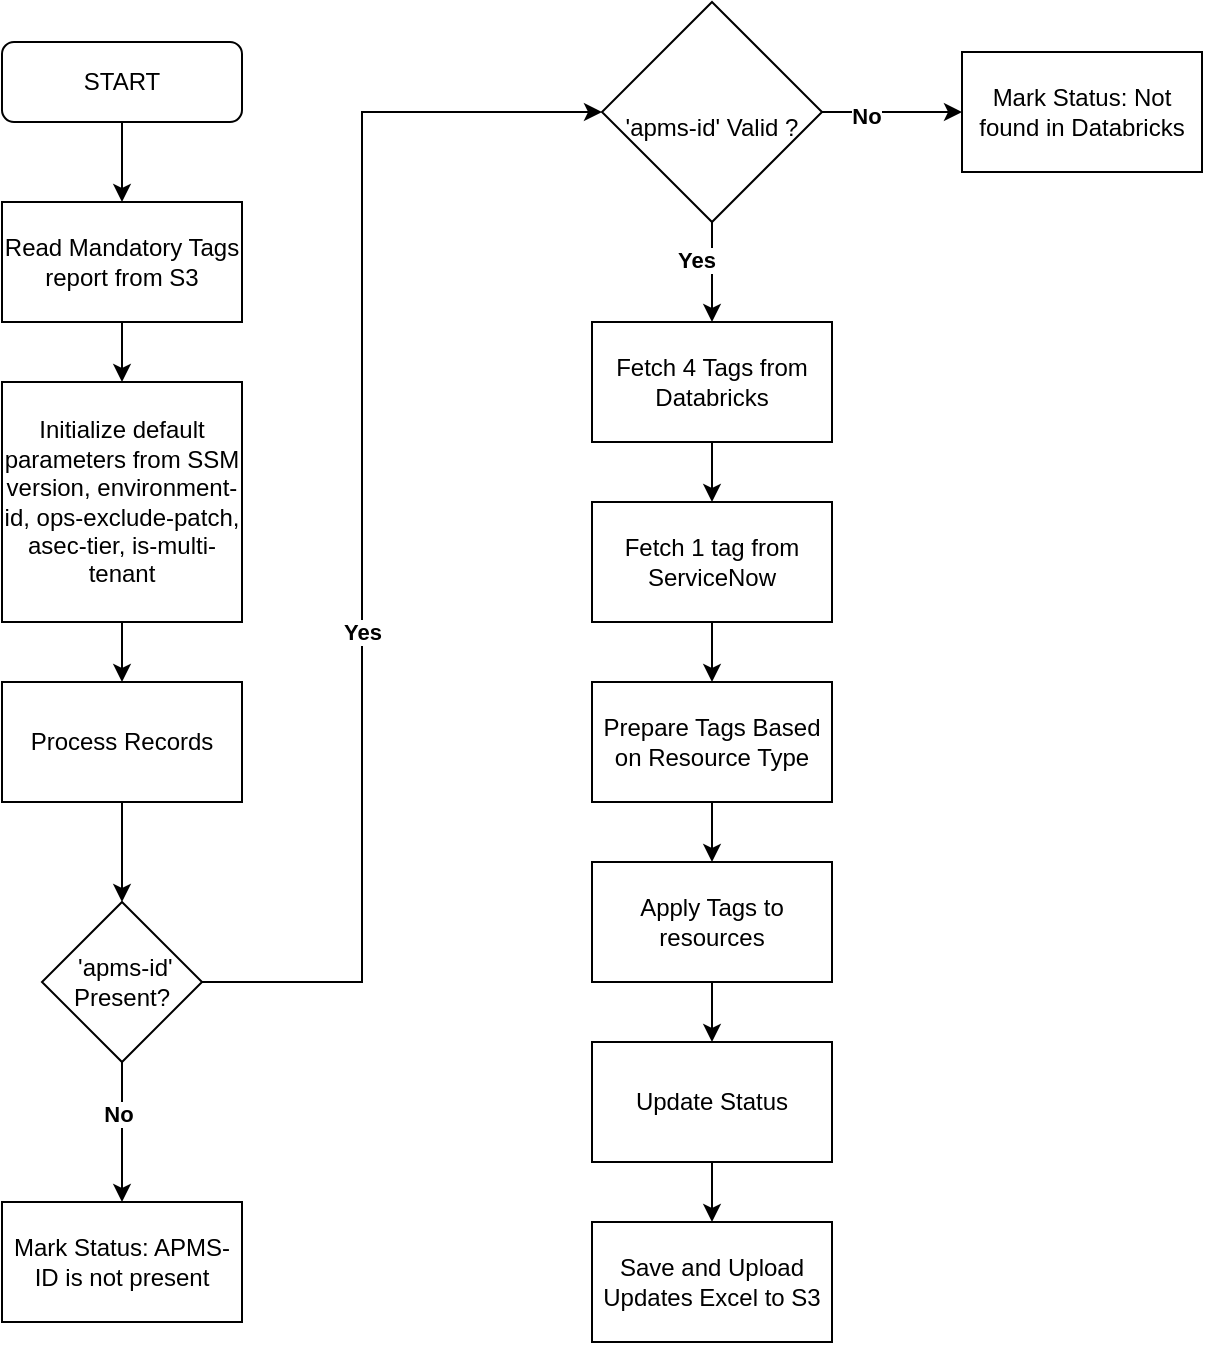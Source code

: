 <mxfile version="22.1.7" type="github">
  <diagram id="C5RBs43oDa-KdzZeNtuy" name="Page-1">
    <mxGraphModel dx="780" dy="450" grid="1" gridSize="10" guides="1" tooltips="1" connect="1" arrows="1" fold="1" page="1" pageScale="1" pageWidth="827" pageHeight="1169" math="0" shadow="0">
      <root>
        <mxCell id="WIyWlLk6GJQsqaUBKTNV-0" />
        <mxCell id="WIyWlLk6GJQsqaUBKTNV-1" parent="WIyWlLk6GJQsqaUBKTNV-0" />
        <mxCell id="WIyWlLk6GJQsqaUBKTNV-3" value="START" style="rounded=1;whiteSpace=wrap;html=1;fontSize=12;glass=0;strokeWidth=1;shadow=0;" parent="WIyWlLk6GJQsqaUBKTNV-1" vertex="1">
          <mxGeometry x="160" y="30" width="120" height="40" as="geometry" />
        </mxCell>
        <mxCell id="vS0Cv95S3XLEK29BiT8i-2" value="" style="endArrow=classic;html=1;rounded=0;exitX=0.5;exitY=1;exitDx=0;exitDy=0;entryX=0.5;entryY=0;entryDx=0;entryDy=0;" parent="WIyWlLk6GJQsqaUBKTNV-1" source="vS0Cv95S3XLEK29BiT8i-0" target="vS0Cv95S3XLEK29BiT8i-5" edge="1">
          <mxGeometry width="50" height="50" relative="1" as="geometry">
            <mxPoint x="220" y="130" as="sourcePoint" />
            <mxPoint x="220" y="180" as="targetPoint" />
          </mxGeometry>
        </mxCell>
        <mxCell id="vS0Cv95S3XLEK29BiT8i-52" value="" style="edgeStyle=orthogonalEdgeStyle;rounded=0;orthogonalLoop=1;jettySize=auto;html=1;" parent="WIyWlLk6GJQsqaUBKTNV-1" source="vS0Cv95S3XLEK29BiT8i-5" target="vS0Cv95S3XLEK29BiT8i-9" edge="1">
          <mxGeometry relative="1" as="geometry" />
        </mxCell>
        <mxCell id="vS0Cv95S3XLEK29BiT8i-5" value="Initialize default parameters from SSM&lt;br&gt;version, environment-id, ops-exclude-patch, asec-tier, is-multi-tenant" style="rounded=0;whiteSpace=wrap;html=1;" parent="WIyWlLk6GJQsqaUBKTNV-1" vertex="1">
          <mxGeometry x="160" y="200" width="120" height="120" as="geometry" />
        </mxCell>
        <mxCell id="vS0Cv95S3XLEK29BiT8i-6" value="" style="endArrow=classic;html=1;rounded=0;exitX=0.5;exitY=1;exitDx=0;exitDy=0;" parent="WIyWlLk6GJQsqaUBKTNV-1" source="WIyWlLk6GJQsqaUBKTNV-3" target="vS0Cv95S3XLEK29BiT8i-0" edge="1">
          <mxGeometry width="50" height="50" relative="1" as="geometry">
            <mxPoint x="220" y="120" as="sourcePoint" />
            <mxPoint x="220" y="180" as="targetPoint" />
          </mxGeometry>
        </mxCell>
        <mxCell id="vS0Cv95S3XLEK29BiT8i-0" value="Read Mandatory Tags report from S3" style="rounded=0;whiteSpace=wrap;html=1;" parent="WIyWlLk6GJQsqaUBKTNV-1" vertex="1">
          <mxGeometry x="160" y="110" width="120" height="60" as="geometry" />
        </mxCell>
        <mxCell id="vS0Cv95S3XLEK29BiT8i-9" value="Process Records" style="rounded=0;whiteSpace=wrap;html=1;" parent="WIyWlLk6GJQsqaUBKTNV-1" vertex="1">
          <mxGeometry x="160" y="350" width="120" height="60" as="geometry" />
        </mxCell>
        <mxCell id="vS0Cv95S3XLEK29BiT8i-50" value="" style="edgeStyle=orthogonalEdgeStyle;rounded=0;orthogonalLoop=1;jettySize=auto;html=1;" parent="WIyWlLk6GJQsqaUBKTNV-1" source="vS0Cv95S3XLEK29BiT8i-11" target="vS0Cv95S3XLEK29BiT8i-49" edge="1">
          <mxGeometry relative="1" as="geometry" />
        </mxCell>
        <mxCell id="vS0Cv95S3XLEK29BiT8i-51" value="&lt;b&gt;No&lt;/b&gt;" style="edgeLabel;html=1;align=center;verticalAlign=middle;resizable=0;points=[];" parent="vS0Cv95S3XLEK29BiT8i-50" vertex="1" connectable="0">
          <mxGeometry x="-0.253" y="-2" relative="1" as="geometry">
            <mxPoint as="offset" />
          </mxGeometry>
        </mxCell>
        <mxCell id="vS0Cv95S3XLEK29BiT8i-11" value="&amp;nbsp;&#39;apms-id&#39;&lt;br&gt;Present?" style="rhombus;whiteSpace=wrap;html=1;" parent="WIyWlLk6GJQsqaUBKTNV-1" vertex="1">
          <mxGeometry x="180" y="460" width="80" height="80" as="geometry" />
        </mxCell>
        <mxCell id="vS0Cv95S3XLEK29BiT8i-12" value="" style="endArrow=classic;html=1;rounded=0;exitX=0.5;exitY=1;exitDx=0;exitDy=0;" parent="WIyWlLk6GJQsqaUBKTNV-1" source="vS0Cv95S3XLEK29BiT8i-9" edge="1">
          <mxGeometry width="50" height="50" relative="1" as="geometry">
            <mxPoint x="230" y="230" as="sourcePoint" />
            <mxPoint x="220" y="460.0" as="targetPoint" />
          </mxGeometry>
        </mxCell>
        <mxCell id="vS0Cv95S3XLEK29BiT8i-17" value="" style="endArrow=classic;html=1;rounded=0;exitX=1;exitY=0.5;exitDx=0;exitDy=0;entryX=0;entryY=0.5;entryDx=0;entryDy=0;" parent="WIyWlLk6GJQsqaUBKTNV-1" source="vS0Cv95S3XLEK29BiT8i-11" target="vS0Cv95S3XLEK29BiT8i-54" edge="1">
          <mxGeometry width="50" height="50" relative="1" as="geometry">
            <mxPoint x="230" y="420" as="sourcePoint" />
            <mxPoint x="448.67" y="57.37" as="targetPoint" />
            <Array as="points">
              <mxPoint x="340" y="500" />
              <mxPoint x="340" y="65" />
            </Array>
          </mxGeometry>
        </mxCell>
        <mxCell id="vS0Cv95S3XLEK29BiT8i-20" value="&lt;b&gt;Yes&lt;/b&gt;" style="edgeLabel;html=1;align=center;verticalAlign=middle;resizable=0;points=[];" parent="vS0Cv95S3XLEK29BiT8i-17" vertex="1" connectable="0">
          <mxGeometry x="-0.197" relative="1" as="geometry">
            <mxPoint as="offset" />
          </mxGeometry>
        </mxCell>
        <mxCell id="vS0Cv95S3XLEK29BiT8i-49" value="Mark Status: APMS-ID is not present" style="rounded=0;whiteSpace=wrap;html=1;" parent="WIyWlLk6GJQsqaUBKTNV-1" vertex="1">
          <mxGeometry x="160" y="610" width="120" height="60" as="geometry" />
        </mxCell>
        <mxCell id="vS0Cv95S3XLEK29BiT8i-58" value="" style="edgeStyle=orthogonalEdgeStyle;rounded=0;orthogonalLoop=1;jettySize=auto;html=1;strokeWidth=1;" parent="WIyWlLk6GJQsqaUBKTNV-1" source="vS0Cv95S3XLEK29BiT8i-54" target="vS0Cv95S3XLEK29BiT8i-55" edge="1">
          <mxGeometry relative="1" as="geometry">
            <Array as="points">
              <mxPoint x="620" y="65" />
              <mxPoint x="620" y="65" />
            </Array>
          </mxGeometry>
        </mxCell>
        <mxCell id="vS0Cv95S3XLEK29BiT8i-59" value="&lt;b&gt;No&lt;/b&gt;" style="edgeLabel;html=1;align=center;verticalAlign=middle;resizable=0;points=[];" parent="vS0Cv95S3XLEK29BiT8i-58" vertex="1" connectable="0">
          <mxGeometry x="-0.385" y="-2" relative="1" as="geometry">
            <mxPoint as="offset" />
          </mxGeometry>
        </mxCell>
        <mxCell id="vS0Cv95S3XLEK29BiT8i-72" value="" style="edgeStyle=orthogonalEdgeStyle;rounded=0;orthogonalLoop=1;jettySize=auto;html=1;strokeWidth=1;" parent="WIyWlLk6GJQsqaUBKTNV-1" source="vS0Cv95S3XLEK29BiT8i-54" target="vS0Cv95S3XLEK29BiT8i-61" edge="1">
          <mxGeometry relative="1" as="geometry" />
        </mxCell>
        <mxCell id="vS0Cv95S3XLEK29BiT8i-54" value="&lt;br style=&quot;border-color: var(--border-color);&quot;&gt;&#39;apms-id&#39; Valid ?" style="rhombus;whiteSpace=wrap;html=1;" parent="WIyWlLk6GJQsqaUBKTNV-1" vertex="1">
          <mxGeometry x="460" y="10" width="110" height="110" as="geometry" />
        </mxCell>
        <mxCell id="vS0Cv95S3XLEK29BiT8i-55" value="Mark Status: Not found in Databricks" style="rounded=0;whiteSpace=wrap;html=1;" parent="WIyWlLk6GJQsqaUBKTNV-1" vertex="1">
          <mxGeometry x="640" y="35" width="120" height="60" as="geometry" />
        </mxCell>
        <mxCell id="vS0Cv95S3XLEK29BiT8i-60" value="" style="edgeStyle=orthogonalEdgeStyle;rounded=0;orthogonalLoop=1;jettySize=auto;html=1;" parent="WIyWlLk6GJQsqaUBKTNV-1" source="vS0Cv95S3XLEK29BiT8i-61" target="vS0Cv95S3XLEK29BiT8i-64" edge="1">
          <mxGeometry relative="1" as="geometry" />
        </mxCell>
        <mxCell id="vS0Cv95S3XLEK29BiT8i-61" value="Fetch 4 Tags from Databricks" style="rounded=0;whiteSpace=wrap;html=1;" parent="WIyWlLk6GJQsqaUBKTNV-1" vertex="1">
          <mxGeometry x="455" y="170" width="120" height="60" as="geometry" />
        </mxCell>
        <mxCell id="vS0Cv95S3XLEK29BiT8i-62" value="&lt;b&gt;Yes&lt;/b&gt;" style="edgeLabel;html=1;align=center;verticalAlign=middle;resizable=0;points=[];" parent="WIyWlLk6GJQsqaUBKTNV-1" vertex="1" connectable="0">
          <mxGeometry x="519.996" y="130.002" as="geometry">
            <mxPoint x="-13" y="9" as="offset" />
          </mxGeometry>
        </mxCell>
        <mxCell id="vS0Cv95S3XLEK29BiT8i-63" value="" style="edgeStyle=orthogonalEdgeStyle;rounded=0;orthogonalLoop=1;jettySize=auto;html=1;" parent="WIyWlLk6GJQsqaUBKTNV-1" source="vS0Cv95S3XLEK29BiT8i-64" target="vS0Cv95S3XLEK29BiT8i-66" edge="1">
          <mxGeometry relative="1" as="geometry" />
        </mxCell>
        <mxCell id="vS0Cv95S3XLEK29BiT8i-64" value="Fetch 1 tag from ServiceNow" style="rounded=0;whiteSpace=wrap;html=1;" parent="WIyWlLk6GJQsqaUBKTNV-1" vertex="1">
          <mxGeometry x="455" y="260" width="120" height="60" as="geometry" />
        </mxCell>
        <mxCell id="vS0Cv95S3XLEK29BiT8i-65" value="" style="edgeStyle=orthogonalEdgeStyle;rounded=0;orthogonalLoop=1;jettySize=auto;html=1;" parent="WIyWlLk6GJQsqaUBKTNV-1" source="vS0Cv95S3XLEK29BiT8i-66" target="vS0Cv95S3XLEK29BiT8i-68" edge="1">
          <mxGeometry relative="1" as="geometry" />
        </mxCell>
        <mxCell id="vS0Cv95S3XLEK29BiT8i-66" value="Prepare Tags Based on Resource Type" style="rounded=0;whiteSpace=wrap;html=1;" parent="WIyWlLk6GJQsqaUBKTNV-1" vertex="1">
          <mxGeometry x="455" y="350" width="120" height="60" as="geometry" />
        </mxCell>
        <mxCell id="vS0Cv95S3XLEK29BiT8i-67" value="" style="edgeStyle=orthogonalEdgeStyle;rounded=0;orthogonalLoop=1;jettySize=auto;html=1;" parent="WIyWlLk6GJQsqaUBKTNV-1" source="vS0Cv95S3XLEK29BiT8i-68" target="vS0Cv95S3XLEK29BiT8i-70" edge="1">
          <mxGeometry relative="1" as="geometry" />
        </mxCell>
        <mxCell id="vS0Cv95S3XLEK29BiT8i-68" value="Apply Tags to resources" style="rounded=0;whiteSpace=wrap;html=1;" parent="WIyWlLk6GJQsqaUBKTNV-1" vertex="1">
          <mxGeometry x="455" y="440" width="120" height="60" as="geometry" />
        </mxCell>
        <mxCell id="vS0Cv95S3XLEK29BiT8i-69" value="" style="edgeStyle=orthogonalEdgeStyle;rounded=0;orthogonalLoop=1;jettySize=auto;html=1;" parent="WIyWlLk6GJQsqaUBKTNV-1" source="vS0Cv95S3XLEK29BiT8i-70" target="vS0Cv95S3XLEK29BiT8i-71" edge="1">
          <mxGeometry relative="1" as="geometry" />
        </mxCell>
        <mxCell id="vS0Cv95S3XLEK29BiT8i-70" value="Update Status" style="rounded=0;whiteSpace=wrap;html=1;" parent="WIyWlLk6GJQsqaUBKTNV-1" vertex="1">
          <mxGeometry x="455" y="530" width="120" height="60" as="geometry" />
        </mxCell>
        <mxCell id="vS0Cv95S3XLEK29BiT8i-71" value="Save and Upload Updates Excel to S3" style="rounded=0;whiteSpace=wrap;html=1;" parent="WIyWlLk6GJQsqaUBKTNV-1" vertex="1">
          <mxGeometry x="455" y="620" width="120" height="60" as="geometry" />
        </mxCell>
      </root>
    </mxGraphModel>
  </diagram>
</mxfile>
